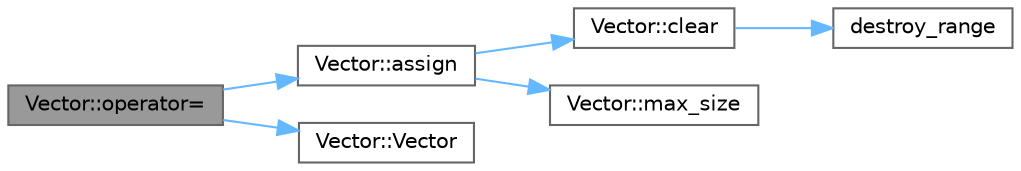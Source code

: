 digraph "Vector::operator="
{
 // LATEX_PDF_SIZE
  bgcolor="transparent";
  edge [fontname=Helvetica,fontsize=10,labelfontname=Helvetica,labelfontsize=10];
  node [fontname=Helvetica,fontsize=10,shape=box,height=0.2,width=0.4];
  rankdir="LR";
  Node1 [id="Node000001",label="Vector::operator=",height=0.2,width=0.4,color="gray40", fillcolor="grey60", style="filled", fontcolor="black",tooltip=" "];
  Node1 -> Node2 [id="edge1_Node000001_Node000002",color="steelblue1",style="solid",tooltip=" "];
  Node2 [id="Node000002",label="Vector::assign",height=0.2,width=0.4,color="grey40", fillcolor="white", style="filled",URL="$class_vector.html#a613830748694d6fecedd0596eb9e1b54",tooltip=" "];
  Node2 -> Node3 [id="edge2_Node000002_Node000003",color="steelblue1",style="solid",tooltip=" "];
  Node3 [id="Node000003",label="Vector::clear",height=0.2,width=0.4,color="grey40", fillcolor="white", style="filled",URL="$class_vector.html#a3260a3cc75735ddf0fb75820d974a66e",tooltip=" "];
  Node3 -> Node4 [id="edge3_Node000003_Node000004",color="steelblue1",style="solid",tooltip=" "];
  Node4 [id="Node000004",label="destroy_range",height=0.2,width=0.4,color="grey40", fillcolor="white", style="filled",URL="$_vector_8h.html#a60f5b3ddd867328388be5abb5f78522b",tooltip=" "];
  Node2 -> Node5 [id="edge4_Node000002_Node000005",color="steelblue1",style="solid",tooltip=" "];
  Node5 [id="Node000005",label="Vector::max_size",height=0.2,width=0.4,color="grey40", fillcolor="white", style="filled",URL="$class_vector.html#a0dd08b19542784280ebc1fcbb109db99",tooltip=" "];
  Node1 -> Node6 [id="edge5_Node000001_Node000006",color="steelblue1",style="solid",tooltip=" "];
  Node6 [id="Node000006",label="Vector::Vector",height=0.2,width=0.4,color="grey40", fillcolor="white", style="filled",URL="$class_vector.html#a40598c609d66e7f15c4498663d3d89cd",tooltip=" "];
}
